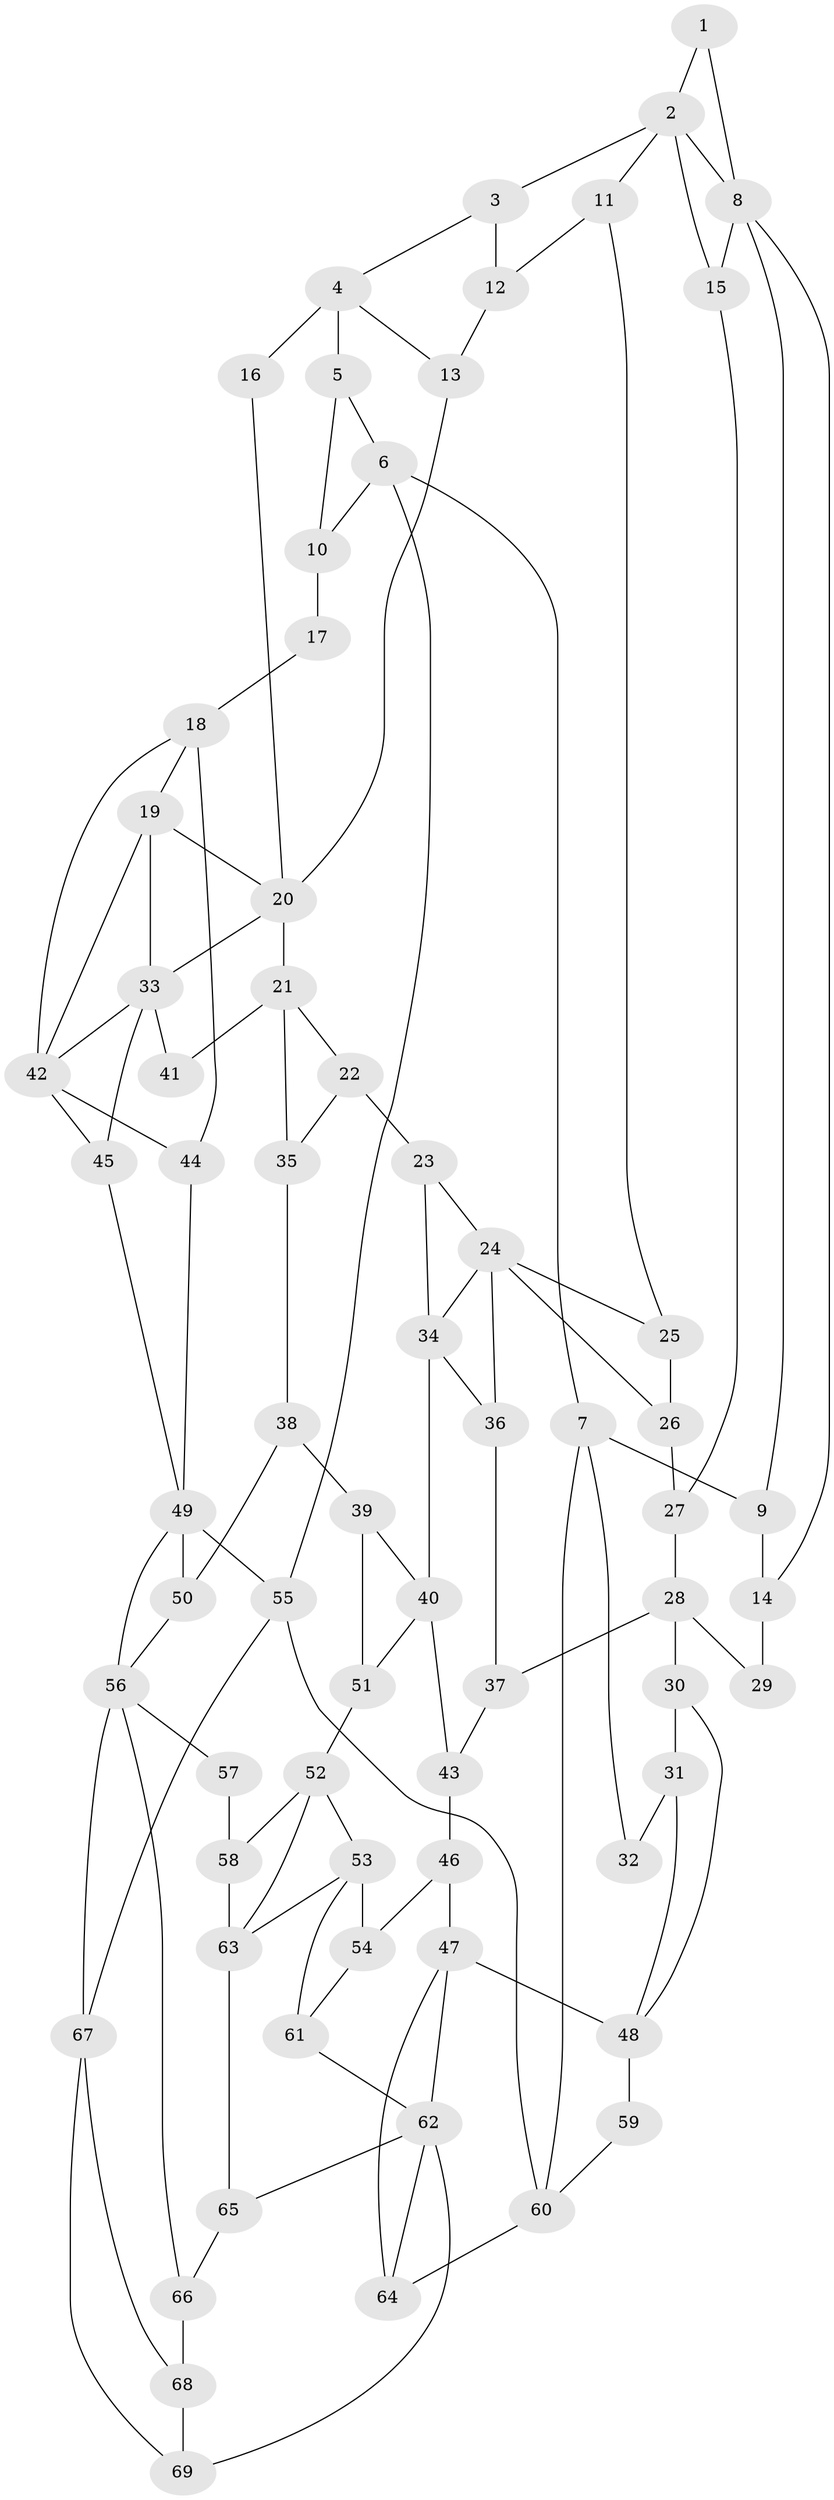 // original degree distribution, {3: 0.014492753623188406, 4: 0.21739130434782608, 5: 0.5652173913043478, 6: 0.2028985507246377}
// Generated by graph-tools (version 1.1) at 2025/38/03/09/25 02:38:22]
// undirected, 69 vertices, 117 edges
graph export_dot {
graph [start="1"]
  node [color=gray90,style=filled];
  1;
  2;
  3;
  4;
  5;
  6;
  7;
  8;
  9;
  10;
  11;
  12;
  13;
  14;
  15;
  16;
  17;
  18;
  19;
  20;
  21;
  22;
  23;
  24;
  25;
  26;
  27;
  28;
  29;
  30;
  31;
  32;
  33;
  34;
  35;
  36;
  37;
  38;
  39;
  40;
  41;
  42;
  43;
  44;
  45;
  46;
  47;
  48;
  49;
  50;
  51;
  52;
  53;
  54;
  55;
  56;
  57;
  58;
  59;
  60;
  61;
  62;
  63;
  64;
  65;
  66;
  67;
  68;
  69;
  1 -- 2 [weight=1.0];
  1 -- 8 [weight=1.0];
  2 -- 3 [weight=1.0];
  2 -- 8 [weight=1.0];
  2 -- 11 [weight=1.0];
  2 -- 15 [weight=1.0];
  3 -- 4 [weight=1.0];
  3 -- 12 [weight=1.0];
  4 -- 5 [weight=2.0];
  4 -- 13 [weight=1.0];
  4 -- 16 [weight=2.0];
  5 -- 6 [weight=1.0];
  5 -- 10 [weight=3.0];
  6 -- 7 [weight=1.0];
  6 -- 10 [weight=1.0];
  6 -- 55 [weight=1.0];
  7 -- 9 [weight=1.0];
  7 -- 32 [weight=2.0];
  7 -- 60 [weight=1.0];
  8 -- 9 [weight=1.0];
  8 -- 14 [weight=1.0];
  8 -- 15 [weight=2.0];
  9 -- 14 [weight=1.0];
  10 -- 17 [weight=2.0];
  11 -- 12 [weight=1.0];
  11 -- 25 [weight=1.0];
  12 -- 13 [weight=1.0];
  13 -- 20 [weight=1.0];
  14 -- 29 [weight=1.0];
  15 -- 27 [weight=1.0];
  16 -- 20 [weight=1.0];
  17 -- 18 [weight=2.0];
  18 -- 19 [weight=1.0];
  18 -- 42 [weight=1.0];
  18 -- 44 [weight=1.0];
  19 -- 20 [weight=1.0];
  19 -- 33 [weight=1.0];
  19 -- 42 [weight=1.0];
  20 -- 21 [weight=2.0];
  20 -- 33 [weight=1.0];
  21 -- 22 [weight=1.0];
  21 -- 35 [weight=1.0];
  21 -- 41 [weight=2.0];
  22 -- 23 [weight=1.0];
  22 -- 35 [weight=1.0];
  23 -- 24 [weight=1.0];
  23 -- 34 [weight=1.0];
  24 -- 25 [weight=1.0];
  24 -- 26 [weight=1.0];
  24 -- 34 [weight=2.0];
  24 -- 36 [weight=1.0];
  25 -- 26 [weight=1.0];
  26 -- 27 [weight=1.0];
  27 -- 28 [weight=1.0];
  28 -- 29 [weight=2.0];
  28 -- 30 [weight=2.0];
  28 -- 37 [weight=1.0];
  30 -- 31 [weight=1.0];
  30 -- 48 [weight=1.0];
  31 -- 32 [weight=1.0];
  31 -- 48 [weight=1.0];
  33 -- 41 [weight=1.0];
  33 -- 42 [weight=1.0];
  33 -- 45 [weight=2.0];
  34 -- 36 [weight=1.0];
  34 -- 40 [weight=2.0];
  35 -- 38 [weight=1.0];
  36 -- 37 [weight=1.0];
  37 -- 43 [weight=1.0];
  38 -- 39 [weight=1.0];
  38 -- 50 [weight=1.0];
  39 -- 40 [weight=1.0];
  39 -- 51 [weight=1.0];
  40 -- 43 [weight=1.0];
  40 -- 51 [weight=1.0];
  42 -- 44 [weight=1.0];
  42 -- 45 [weight=1.0];
  43 -- 46 [weight=1.0];
  44 -- 49 [weight=1.0];
  45 -- 49 [weight=1.0];
  46 -- 47 [weight=1.0];
  46 -- 54 [weight=1.0];
  47 -- 48 [weight=2.0];
  47 -- 62 [weight=1.0];
  47 -- 64 [weight=1.0];
  48 -- 59 [weight=2.0];
  49 -- 50 [weight=1.0];
  49 -- 55 [weight=1.0];
  49 -- 56 [weight=1.0];
  50 -- 56 [weight=1.0];
  51 -- 52 [weight=2.0];
  52 -- 53 [weight=1.0];
  52 -- 58 [weight=2.0];
  52 -- 63 [weight=1.0];
  53 -- 54 [weight=1.0];
  53 -- 61 [weight=3.0];
  53 -- 63 [weight=1.0];
  54 -- 61 [weight=1.0];
  55 -- 60 [weight=1.0];
  55 -- 67 [weight=1.0];
  56 -- 57 [weight=2.0];
  56 -- 66 [weight=1.0];
  56 -- 67 [weight=1.0];
  57 -- 58 [weight=1.0];
  58 -- 63 [weight=1.0];
  59 -- 60 [weight=1.0];
  60 -- 64 [weight=1.0];
  61 -- 62 [weight=2.0];
  62 -- 64 [weight=1.0];
  62 -- 65 [weight=1.0];
  62 -- 69 [weight=1.0];
  63 -- 65 [weight=1.0];
  65 -- 66 [weight=1.0];
  66 -- 68 [weight=2.0];
  67 -- 68 [weight=1.0];
  67 -- 69 [weight=1.0];
  68 -- 69 [weight=1.0];
}
